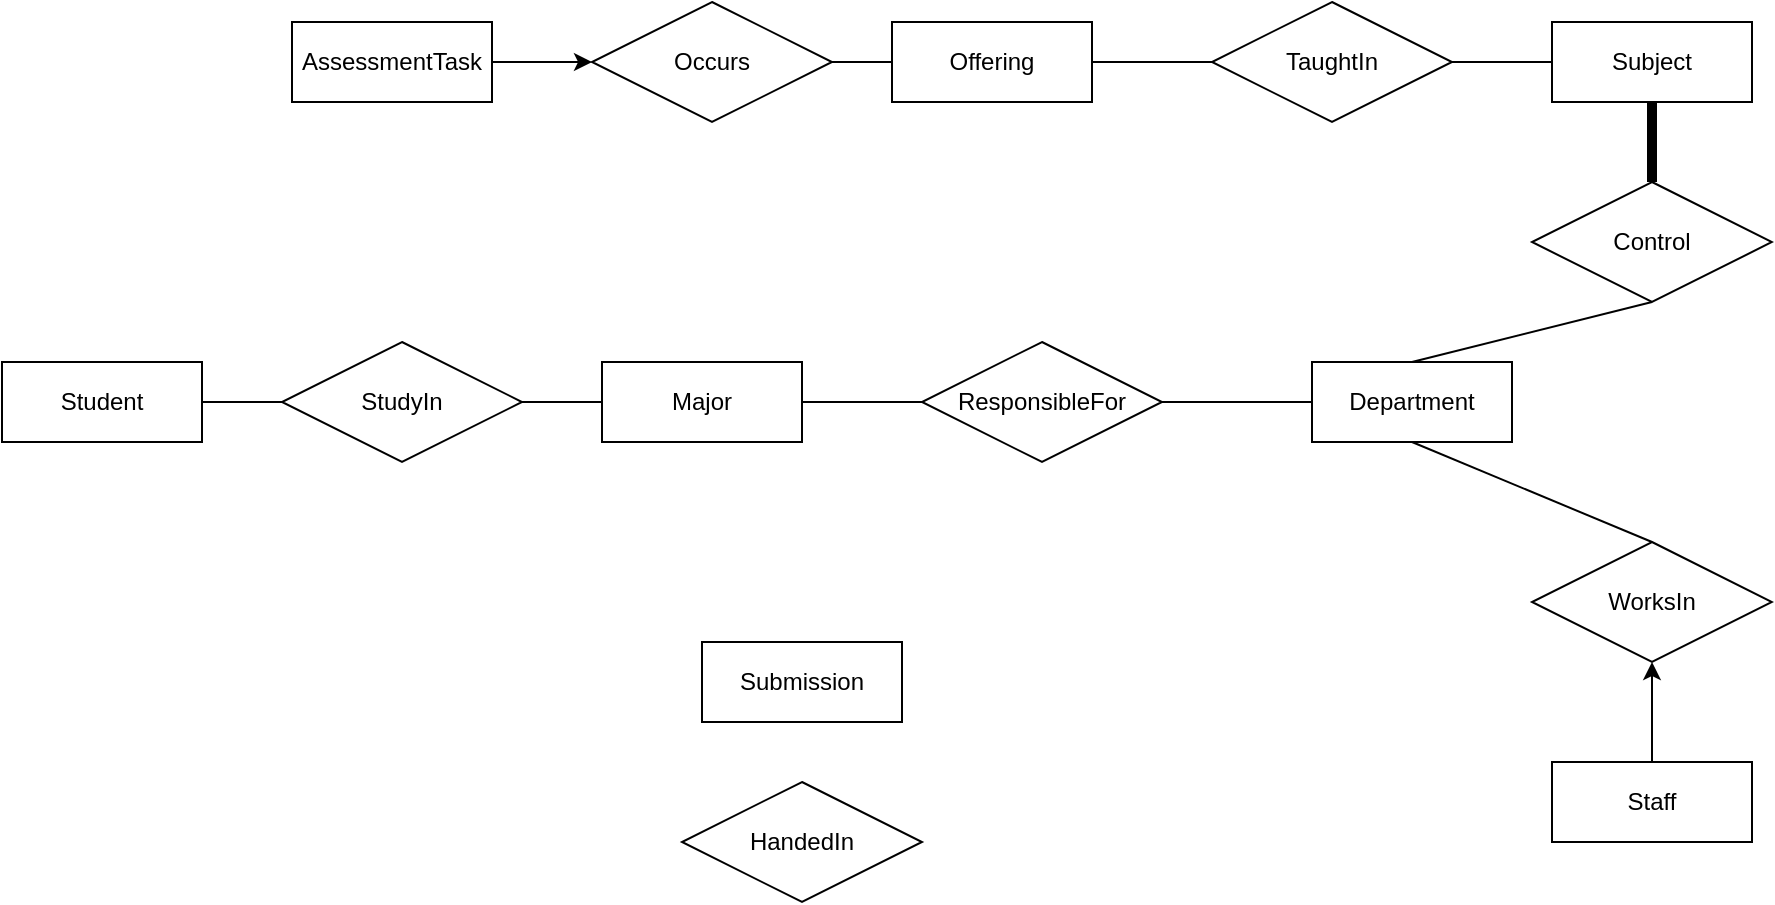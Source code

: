 <mxfile version="24.7.8">
  <diagram id="R2lEEEUBdFMjLlhIrx00" name="Page-1">
    <mxGraphModel dx="2071" dy="759" grid="1" gridSize="10" guides="1" tooltips="1" connect="1" arrows="1" fold="1" page="1" pageScale="1" pageWidth="850" pageHeight="1100" math="0" shadow="0" extFonts="Permanent Marker^https://fonts.googleapis.com/css?family=Permanent+Marker">
      <root>
        <mxCell id="0" />
        <mxCell id="1" parent="0" />
        <mxCell id="J-Awba5KQqeEIi0IXb0m-1" value="Submission" style="whiteSpace=wrap;html=1;align=center;" vertex="1" parent="1">
          <mxGeometry x="145" y="460" width="100" height="40" as="geometry" />
        </mxCell>
        <mxCell id="J-Awba5KQqeEIi0IXb0m-3" value="Student" style="whiteSpace=wrap;html=1;align=center;" vertex="1" parent="1">
          <mxGeometry x="-205" y="320" width="100" height="40" as="geometry" />
        </mxCell>
        <mxCell id="J-Awba5KQqeEIi0IXb0m-4" value="Staff" style="whiteSpace=wrap;html=1;align=center;" vertex="1" parent="1">
          <mxGeometry x="570" y="520" width="100" height="40" as="geometry" />
        </mxCell>
        <mxCell id="J-Awba5KQqeEIi0IXb0m-5" value="Offering" style="whiteSpace=wrap;html=1;align=center;" vertex="1" parent="1">
          <mxGeometry x="240" y="150" width="100" height="40" as="geometry" />
        </mxCell>
        <mxCell id="J-Awba5KQqeEIi0IXb0m-6" value="AssessmentTask" style="whiteSpace=wrap;html=1;align=center;" vertex="1" parent="1">
          <mxGeometry x="-60" y="150" width="100" height="40" as="geometry" />
        </mxCell>
        <mxCell id="J-Awba5KQqeEIi0IXb0m-7" value="Subject" style="whiteSpace=wrap;html=1;align=center;" vertex="1" parent="1">
          <mxGeometry x="570" y="150" width="100" height="40" as="geometry" />
        </mxCell>
        <mxCell id="J-Awba5KQqeEIi0IXb0m-8" value="Department" style="whiteSpace=wrap;html=1;align=center;" vertex="1" parent="1">
          <mxGeometry x="450" y="320" width="100" height="40" as="geometry" />
        </mxCell>
        <mxCell id="J-Awba5KQqeEIi0IXb0m-9" value="Major" style="whiteSpace=wrap;html=1;align=center;" vertex="1" parent="1">
          <mxGeometry x="95" y="320" width="100" height="40" as="geometry" />
        </mxCell>
        <mxCell id="J-Awba5KQqeEIi0IXb0m-10" value="StudyIn" style="shape=rhombus;perimeter=rhombusPerimeter;whiteSpace=wrap;html=1;align=center;" vertex="1" parent="1">
          <mxGeometry x="-65" y="310" width="120" height="60" as="geometry" />
        </mxCell>
        <mxCell id="J-Awba5KQqeEIi0IXb0m-11" value="" style="endArrow=none;html=1;rounded=0;entryX=1;entryY=0.5;entryDx=0;entryDy=0;exitX=0;exitY=0.5;exitDx=0;exitDy=0;" edge="1" parent="1" source="J-Awba5KQqeEIi0IXb0m-9" target="J-Awba5KQqeEIi0IXb0m-10">
          <mxGeometry width="50" height="50" relative="1" as="geometry">
            <mxPoint x="-185" y="635" as="sourcePoint" />
            <mxPoint x="-135" y="585" as="targetPoint" />
          </mxGeometry>
        </mxCell>
        <mxCell id="J-Awba5KQqeEIi0IXb0m-12" value="" style="endArrow=none;html=1;rounded=0;entryX=1;entryY=0.5;entryDx=0;entryDy=0;" edge="1" parent="1" source="J-Awba5KQqeEIi0IXb0m-10" target="J-Awba5KQqeEIi0IXb0m-3">
          <mxGeometry width="50" height="50" relative="1" as="geometry">
            <mxPoint x="-205" y="475" as="sourcePoint" />
            <mxPoint x="-135" y="585" as="targetPoint" />
          </mxGeometry>
        </mxCell>
        <mxCell id="J-Awba5KQqeEIi0IXb0m-13" value="WorksIn" style="shape=rhombus;perimeter=rhombusPerimeter;whiteSpace=wrap;html=1;align=center;" vertex="1" parent="1">
          <mxGeometry x="560" y="410" width="120" height="60" as="geometry" />
        </mxCell>
        <mxCell id="J-Awba5KQqeEIi0IXb0m-14" value="" style="endArrow=none;html=1;rounded=0;entryX=0.5;entryY=1;entryDx=0;entryDy=0;exitX=0.5;exitY=0;exitDx=0;exitDy=0;" edge="1" parent="1" source="J-Awba5KQqeEIi0IXb0m-13" target="J-Awba5KQqeEIi0IXb0m-8">
          <mxGeometry width="50" height="50" relative="1" as="geometry">
            <mxPoint x="660" y="640" as="sourcePoint" />
            <mxPoint x="710" y="590" as="targetPoint" />
          </mxGeometry>
        </mxCell>
        <mxCell id="J-Awba5KQqeEIi0IXb0m-15" value="" style="endArrow=classic;html=1;rounded=0;entryX=0.5;entryY=1;entryDx=0;entryDy=0;exitX=0.5;exitY=0;exitDx=0;exitDy=0;" edge="1" parent="1" source="J-Awba5KQqeEIi0IXb0m-4" target="J-Awba5KQqeEIi0IXb0m-13">
          <mxGeometry width="50" height="50" relative="1" as="geometry">
            <mxPoint x="660" y="640" as="sourcePoint" />
            <mxPoint x="710" y="590" as="targetPoint" />
          </mxGeometry>
        </mxCell>
        <mxCell id="J-Awba5KQqeEIi0IXb0m-17" value="Control" style="shape=rhombus;perimeter=rhombusPerimeter;whiteSpace=wrap;html=1;align=center;" vertex="1" parent="1">
          <mxGeometry x="560" y="230" width="120" height="60" as="geometry" />
        </mxCell>
        <mxCell id="J-Awba5KQqeEIi0IXb0m-18" value="" style="endArrow=none;html=1;rounded=0;entryX=0.5;entryY=1;entryDx=0;entryDy=0;exitX=0.5;exitY=0;exitDx=0;exitDy=0;strokeWidth=5;" edge="1" parent="1" source="J-Awba5KQqeEIi0IXb0m-17" target="J-Awba5KQqeEIi0IXb0m-7">
          <mxGeometry width="50" height="50" relative="1" as="geometry">
            <mxPoint x="540" y="270" as="sourcePoint" />
            <mxPoint x="590" y="220" as="targetPoint" />
          </mxGeometry>
        </mxCell>
        <mxCell id="J-Awba5KQqeEIi0IXb0m-19" value="" style="endArrow=none;html=1;rounded=0;entryX=0.5;entryY=1;entryDx=0;entryDy=0;exitX=0.5;exitY=0;exitDx=0;exitDy=0;" edge="1" parent="1" source="J-Awba5KQqeEIi0IXb0m-8" target="J-Awba5KQqeEIi0IXb0m-17">
          <mxGeometry width="50" height="50" relative="1" as="geometry">
            <mxPoint x="540" y="270" as="sourcePoint" />
            <mxPoint x="590" y="220" as="targetPoint" />
          </mxGeometry>
        </mxCell>
        <mxCell id="J-Awba5KQqeEIi0IXb0m-20" value="HandedIn" style="shape=rhombus;perimeter=rhombusPerimeter;whiteSpace=wrap;html=1;align=center;" vertex="1" parent="1">
          <mxGeometry x="135" y="530" width="120" height="60" as="geometry" />
        </mxCell>
        <mxCell id="J-Awba5KQqeEIi0IXb0m-23" value="Occurs" style="shape=rhombus;perimeter=rhombusPerimeter;whiteSpace=wrap;html=1;align=center;" vertex="1" parent="1">
          <mxGeometry x="90" y="140" width="120" height="60" as="geometry" />
        </mxCell>
        <mxCell id="J-Awba5KQqeEIi0IXb0m-25" value="" style="endArrow=none;html=1;rounded=0;entryX=0;entryY=0.5;entryDx=0;entryDy=0;exitX=1;exitY=0.5;exitDx=0;exitDy=0;" edge="1" parent="1" source="J-Awba5KQqeEIi0IXb0m-23" target="J-Awba5KQqeEIi0IXb0m-5">
          <mxGeometry width="50" height="50" relative="1" as="geometry">
            <mxPoint x="130" y="170" as="sourcePoint" />
            <mxPoint x="180" y="290" as="targetPoint" />
          </mxGeometry>
        </mxCell>
        <mxCell id="J-Awba5KQqeEIi0IXb0m-28" value="TaughtIn" style="shape=rhombus;perimeter=rhombusPerimeter;whiteSpace=wrap;html=1;align=center;" vertex="1" parent="1">
          <mxGeometry x="400" y="140" width="120" height="60" as="geometry" />
        </mxCell>
        <mxCell id="J-Awba5KQqeEIi0IXb0m-30" value="" style="endArrow=classic;html=1;rounded=0;exitX=1;exitY=0.5;exitDx=0;exitDy=0;entryX=0;entryY=0.5;entryDx=0;entryDy=0;" edge="1" parent="1" source="J-Awba5KQqeEIi0IXb0m-6" target="J-Awba5KQqeEIi0IXb0m-23">
          <mxGeometry width="50" height="50" relative="1" as="geometry">
            <mxPoint x="290" y="140" as="sourcePoint" />
            <mxPoint x="340" y="90" as="targetPoint" />
          </mxGeometry>
        </mxCell>
        <mxCell id="J-Awba5KQqeEIi0IXb0m-31" value="" style="endArrow=none;html=1;rounded=0;entryX=0;entryY=0.5;entryDx=0;entryDy=0;exitX=1;exitY=0.5;exitDx=0;exitDy=0;" edge="1" parent="1" source="J-Awba5KQqeEIi0IXb0m-28" target="J-Awba5KQqeEIi0IXb0m-7">
          <mxGeometry width="50" height="50" relative="1" as="geometry">
            <mxPoint x="230" y="490" as="sourcePoint" />
            <mxPoint x="280" y="440" as="targetPoint" />
          </mxGeometry>
        </mxCell>
        <mxCell id="J-Awba5KQqeEIi0IXb0m-32" value="" style="endArrow=none;html=1;rounded=0;exitX=1;exitY=0.5;exitDx=0;exitDy=0;entryX=0;entryY=0.5;entryDx=0;entryDy=0;" edge="1" parent="1" source="J-Awba5KQqeEIi0IXb0m-5" target="J-Awba5KQqeEIi0IXb0m-28">
          <mxGeometry width="50" height="50" relative="1" as="geometry">
            <mxPoint x="230" y="490" as="sourcePoint" />
            <mxPoint x="390" y="160" as="targetPoint" />
          </mxGeometry>
        </mxCell>
        <mxCell id="J-Awba5KQqeEIi0IXb0m-33" value="ResponsibleFor" style="shape=rhombus;perimeter=rhombusPerimeter;whiteSpace=wrap;html=1;align=center;" vertex="1" parent="1">
          <mxGeometry x="255" y="310" width="120" height="60" as="geometry" />
        </mxCell>
        <mxCell id="J-Awba5KQqeEIi0IXb0m-35" value="" style="endArrow=none;html=1;rounded=0;entryX=0;entryY=0.5;entryDx=0;entryDy=0;exitX=1;exitY=0.5;exitDx=0;exitDy=0;" edge="1" parent="1" source="J-Awba5KQqeEIi0IXb0m-33" target="J-Awba5KQqeEIi0IXb0m-8">
          <mxGeometry width="50" height="50" relative="1" as="geometry">
            <mxPoint x="75" y="490" as="sourcePoint" />
            <mxPoint x="425" y="340" as="targetPoint" />
          </mxGeometry>
        </mxCell>
        <mxCell id="J-Awba5KQqeEIi0IXb0m-36" value="" style="endArrow=none;html=1;rounded=0;entryX=0;entryY=0.5;entryDx=0;entryDy=0;exitX=1;exitY=0.5;exitDx=0;exitDy=0;" edge="1" parent="1" source="J-Awba5KQqeEIi0IXb0m-9" target="J-Awba5KQqeEIi0IXb0m-33">
          <mxGeometry width="50" height="50" relative="1" as="geometry">
            <mxPoint x="75" y="490" as="sourcePoint" />
            <mxPoint x="125" y="440" as="targetPoint" />
          </mxGeometry>
        </mxCell>
      </root>
    </mxGraphModel>
  </diagram>
</mxfile>
